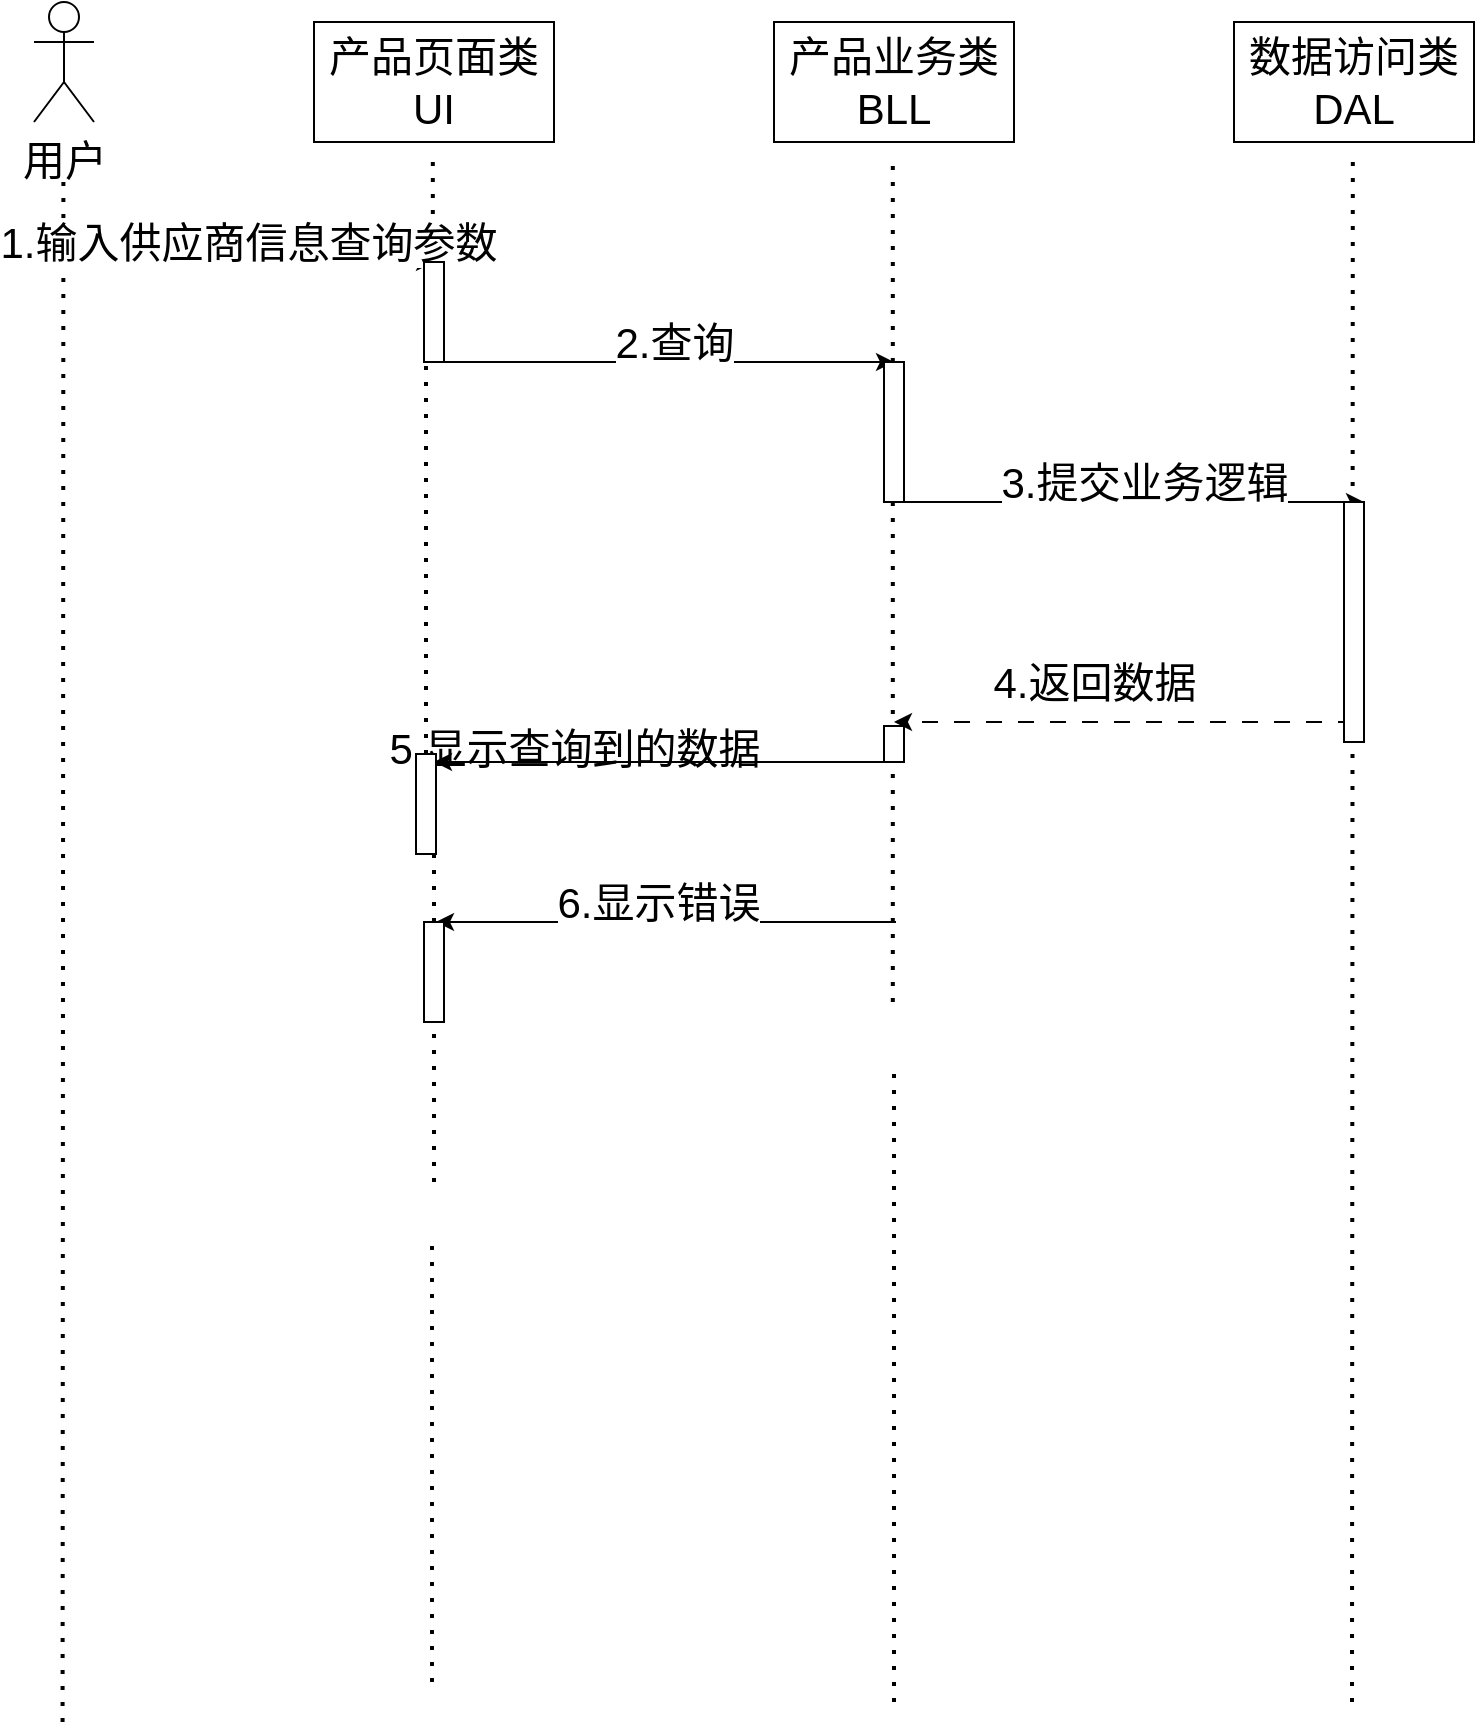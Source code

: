 <mxfile version="24.4.7" type="github">
  <diagram name="第 1 页" id="HnMXz_LL6Je0xyYoDn2D">
    <mxGraphModel dx="1501" dy="826" grid="1" gridSize="10" guides="1" tooltips="1" connect="1" arrows="1" fold="1" page="1" pageScale="1" pageWidth="827" pageHeight="1169" math="0" shadow="0">
      <root>
        <mxCell id="0" />
        <mxCell id="1" parent="0" />
        <mxCell id="FBOplhWMZ7j2H6tYudXU-1" value="用户" style="shape=umlActor;verticalLabelPosition=bottom;verticalAlign=top;html=1;outlineConnect=0;fontSize=21;" vertex="1" parent="1">
          <mxGeometry x="120" y="110" width="30" height="60" as="geometry" />
        </mxCell>
        <mxCell id="FBOplhWMZ7j2H6tYudXU-2" value="产品页面类UI" style="rounded=0;whiteSpace=wrap;html=1;fontSize=21;" vertex="1" parent="1">
          <mxGeometry x="260" y="120" width="120" height="60" as="geometry" />
        </mxCell>
        <mxCell id="FBOplhWMZ7j2H6tYudXU-3" value="产品业务类BLL" style="rounded=0;whiteSpace=wrap;html=1;fontSize=21;" vertex="1" parent="1">
          <mxGeometry x="490" y="120" width="120" height="60" as="geometry" />
        </mxCell>
        <mxCell id="FBOplhWMZ7j2H6tYudXU-4" value="数据访问类DAL" style="rounded=0;whiteSpace=wrap;html=1;fontSize=21;" vertex="1" parent="1">
          <mxGeometry x="720" y="120" width="120" height="60" as="geometry" />
        </mxCell>
        <mxCell id="FBOplhWMZ7j2H6tYudXU-5" value="" style="endArrow=none;dashed=1;html=1;dashPattern=1 3;strokeWidth=2;rounded=0;" edge="1" parent="1">
          <mxGeometry width="50" height="50" relative="1" as="geometry">
            <mxPoint x="134.29" y="970" as="sourcePoint" />
            <mxPoint x="134.7" y="200" as="targetPoint" />
          </mxGeometry>
        </mxCell>
        <mxCell id="FBOplhWMZ7j2H6tYudXU-6" value="" style="endArrow=none;dashed=1;html=1;dashPattern=1 3;strokeWidth=2;rounded=0;fontSize=21;" edge="1" parent="1" source="FBOplhWMZ7j2H6tYudXU-40">
          <mxGeometry width="50" height="50" relative="1" as="geometry">
            <mxPoint x="319" y="950" as="sourcePoint" />
            <mxPoint x="319.41" y="190" as="targetPoint" />
          </mxGeometry>
        </mxCell>
        <mxCell id="FBOplhWMZ7j2H6tYudXU-7" value="" style="endArrow=none;dashed=1;html=1;dashPattern=1 3;strokeWidth=2;rounded=0;fontSize=21;" edge="1" parent="1">
          <mxGeometry width="50" height="50" relative="1" as="geometry">
            <mxPoint x="549.41" y="610.0" as="sourcePoint" />
            <mxPoint x="549.41" y="190" as="targetPoint" />
          </mxGeometry>
        </mxCell>
        <mxCell id="FBOplhWMZ7j2H6tYudXU-8" value="" style="endArrow=none;dashed=1;html=1;dashPattern=1 3;strokeWidth=2;rounded=0;" edge="1" parent="1">
          <mxGeometry width="50" height="50" relative="1" as="geometry">
            <mxPoint x="779" y="960" as="sourcePoint" />
            <mxPoint x="779.41" y="190" as="targetPoint" />
          </mxGeometry>
        </mxCell>
        <mxCell id="FBOplhWMZ7j2H6tYudXU-9" value="" style="endArrow=classic;html=1;rounded=0;fontSize=21;" edge="1" parent="1">
          <mxGeometry width="50" height="50" relative="1" as="geometry">
            <mxPoint x="130" y="240" as="sourcePoint" />
            <mxPoint x="320" y="240" as="targetPoint" />
          </mxGeometry>
        </mxCell>
        <mxCell id="FBOplhWMZ7j2H6tYudXU-10" value="1.输入供应商信息查询参数" style="edgeLabel;html=1;align=center;verticalAlign=middle;resizable=0;points=[];fontSize=21;" vertex="1" connectable="0" parent="FBOplhWMZ7j2H6tYudXU-9">
          <mxGeometry x="0.018" y="-2" relative="1" as="geometry">
            <mxPoint y="-12" as="offset" />
          </mxGeometry>
        </mxCell>
        <mxCell id="FBOplhWMZ7j2H6tYudXU-11" value="" style="endArrow=classic;html=1;rounded=0;fontSize=21;" edge="1" parent="1">
          <mxGeometry width="50" height="50" relative="1" as="geometry">
            <mxPoint x="320" y="290" as="sourcePoint" />
            <mxPoint x="550" y="290" as="targetPoint" />
          </mxGeometry>
        </mxCell>
        <mxCell id="FBOplhWMZ7j2H6tYudXU-12" value="2.查询" style="edgeLabel;html=1;align=center;verticalAlign=middle;resizable=0;points=[];fontSize=21;" vertex="1" connectable="0" parent="FBOplhWMZ7j2H6tYudXU-11">
          <mxGeometry x="0.412" y="-4" relative="1" as="geometry">
            <mxPoint x="-43" y="-14" as="offset" />
          </mxGeometry>
        </mxCell>
        <mxCell id="FBOplhWMZ7j2H6tYudXU-18" value="" style="endArrow=classic;html=1;rounded=0;fontSize=21;" edge="1" parent="1">
          <mxGeometry width="50" height="50" relative="1" as="geometry">
            <mxPoint x="555" y="360" as="sourcePoint" />
            <mxPoint x="785" y="360" as="targetPoint" />
            <Array as="points">
              <mxPoint x="655" y="360" />
            </Array>
          </mxGeometry>
        </mxCell>
        <mxCell id="FBOplhWMZ7j2H6tYudXU-19" value="3.提交业务逻辑" style="edgeLabel;html=1;align=center;verticalAlign=middle;resizable=0;points=[];fontSize=21;" vertex="1" connectable="0" parent="FBOplhWMZ7j2H6tYudXU-18">
          <mxGeometry x="0.436" y="-3" relative="1" as="geometry">
            <mxPoint x="-45" y="-13" as="offset" />
          </mxGeometry>
        </mxCell>
        <mxCell id="FBOplhWMZ7j2H6tYudXU-25" value="" style="endArrow=classic;html=1;rounded=0;fontSize=21;" edge="1" parent="1">
          <mxGeometry width="50" height="50" relative="1" as="geometry">
            <mxPoint x="550" y="490.0" as="sourcePoint" />
            <mxPoint x="320" y="490.0" as="targetPoint" />
          </mxGeometry>
        </mxCell>
        <mxCell id="FBOplhWMZ7j2H6tYudXU-26" value="" style="endArrow=classic;html=1;rounded=0;dashed=1;dashPattern=8 8;fontSize=21;" edge="1" parent="1">
          <mxGeometry width="50" height="50" relative="1" as="geometry">
            <mxPoint x="780" y="470.0" as="sourcePoint" />
            <mxPoint x="550" y="470.0" as="targetPoint" />
          </mxGeometry>
        </mxCell>
        <mxCell id="FBOplhWMZ7j2H6tYudXU-27" value="4.返回数据" style="edgeLabel;html=1;align=center;verticalAlign=middle;resizable=0;points=[];fontSize=21;" vertex="1" connectable="0" parent="FBOplhWMZ7j2H6tYudXU-26">
          <mxGeometry x="0.243" y="-1" relative="1" as="geometry">
            <mxPoint x="13" y="-19" as="offset" />
          </mxGeometry>
        </mxCell>
        <mxCell id="FBOplhWMZ7j2H6tYudXU-28" value="5.显示查询到的数据" style="text;html=1;align=center;verticalAlign=middle;resizable=0;points=[];autosize=1;strokeColor=none;fillColor=none;fontSize=21;" vertex="1" parent="1">
          <mxGeometry x="285" y="463" width="210" height="40" as="geometry" />
        </mxCell>
        <mxCell id="FBOplhWMZ7j2H6tYudXU-35" value="" style="endArrow=classic;html=1;rounded=0;fontSize=21;" edge="1" parent="1">
          <mxGeometry width="50" height="50" relative="1" as="geometry">
            <mxPoint x="551" y="570.0" as="sourcePoint" />
            <mxPoint x="321" y="570.0" as="targetPoint" />
          </mxGeometry>
        </mxCell>
        <mxCell id="FBOplhWMZ7j2H6tYudXU-36" value="6.显示错误" style="edgeLabel;html=1;align=center;verticalAlign=middle;resizable=0;points=[];fontSize=21;" vertex="1" connectable="0" parent="FBOplhWMZ7j2H6tYudXU-35">
          <mxGeometry x="0.584" y="3" relative="1" as="geometry">
            <mxPoint x="63" y="-13" as="offset" />
          </mxGeometry>
        </mxCell>
        <mxCell id="FBOplhWMZ7j2H6tYudXU-39" value="" style="endArrow=none;dashed=1;html=1;dashPattern=1 3;strokeWidth=2;rounded=0;fontSize=21;" edge="1" parent="1" source="FBOplhWMZ7j2H6tYudXU-55" target="FBOplhWMZ7j2H6tYudXU-40">
          <mxGeometry width="50" height="50" relative="1" as="geometry">
            <mxPoint x="319" y="950" as="sourcePoint" />
            <mxPoint x="319.41" y="190" as="targetPoint" />
          </mxGeometry>
        </mxCell>
        <mxCell id="FBOplhWMZ7j2H6tYudXU-40" value="" style="html=1;points=[[0,0,0,0,5],[0,1,0,0,-5],[1,0,0,0,5],[1,1,0,0,-5]];perimeter=orthogonalPerimeter;outlineConnect=0;targetShapes=umlLifeline;portConstraint=eastwest;newEdgeStyle={&quot;curved&quot;:0,&quot;rounded&quot;:0};fontSize=21;" vertex="1" parent="1">
          <mxGeometry x="315" y="240" width="10" height="50" as="geometry" />
        </mxCell>
        <mxCell id="FBOplhWMZ7j2H6tYudXU-41" value="" style="html=1;points=[[0,0,0,0,5],[0,1,0,0,-5],[1,0,0,0,5],[1,1,0,0,-5]];perimeter=orthogonalPerimeter;outlineConnect=0;targetShapes=umlLifeline;portConstraint=eastwest;newEdgeStyle={&quot;curved&quot;:0,&quot;rounded&quot;:0};fontSize=21;" vertex="1" parent="1">
          <mxGeometry x="545" y="290" width="10" height="70" as="geometry" />
        </mxCell>
        <mxCell id="FBOplhWMZ7j2H6tYudXU-43" value="" style="html=1;points=[[0,0,0,0,5],[0,1,0,0,-5],[1,0,0,0,5],[1,1,0,0,-5]];perimeter=orthogonalPerimeter;outlineConnect=0;targetShapes=umlLifeline;portConstraint=eastwest;newEdgeStyle={&quot;curved&quot;:0,&quot;rounded&quot;:0};fontSize=21;" vertex="1" parent="1">
          <mxGeometry x="545" y="472" width="10" height="18" as="geometry" />
        </mxCell>
        <mxCell id="FBOplhWMZ7j2H6tYudXU-47" value="" style="endArrow=none;dashed=1;html=1;dashPattern=1 3;strokeWidth=2;rounded=0;" edge="1" parent="1">
          <mxGeometry width="50" height="50" relative="1" as="geometry">
            <mxPoint x="319" y="950" as="sourcePoint" />
            <mxPoint x="319" y="730.0" as="targetPoint" />
          </mxGeometry>
        </mxCell>
        <mxCell id="FBOplhWMZ7j2H6tYudXU-42" value="" style="html=1;points=[[0,0,0,0,5],[0,1,0,0,-5],[1,0,0,0,5],[1,1,0,0,-5]];perimeter=orthogonalPerimeter;outlineConnect=0;targetShapes=umlLifeline;portConstraint=eastwest;newEdgeStyle={&quot;curved&quot;:0,&quot;rounded&quot;:0};fontSize=21;" vertex="1" parent="1">
          <mxGeometry x="775" y="360" width="10" height="120" as="geometry" />
        </mxCell>
        <mxCell id="FBOplhWMZ7j2H6tYudXU-54" value="" style="endArrow=none;dashed=1;html=1;dashPattern=1 3;strokeWidth=2;rounded=0;fontSize=21;" edge="1" parent="1" source="FBOplhWMZ7j2H6tYudXU-62" target="FBOplhWMZ7j2H6tYudXU-55">
          <mxGeometry width="50" height="50" relative="1" as="geometry">
            <mxPoint x="320" y="700.0" as="sourcePoint" />
            <mxPoint x="320" y="290" as="targetPoint" />
          </mxGeometry>
        </mxCell>
        <mxCell id="FBOplhWMZ7j2H6tYudXU-55" value="" style="html=1;points=[[0,0,0,0,5],[0,1,0,0,-5],[1,0,0,0,5],[1,1,0,0,-5]];perimeter=orthogonalPerimeter;outlineConnect=0;targetShapes=umlLifeline;portConstraint=eastwest;newEdgeStyle={&quot;curved&quot;:0,&quot;rounded&quot;:0};fontSize=21;" vertex="1" parent="1">
          <mxGeometry x="311" y="486" width="10" height="50" as="geometry" />
        </mxCell>
        <mxCell id="FBOplhWMZ7j2H6tYudXU-57" value="" style="endArrow=none;dashed=1;html=1;dashPattern=1 3;strokeWidth=2;rounded=0;" edge="1" parent="1">
          <mxGeometry width="50" height="50" relative="1" as="geometry">
            <mxPoint x="550" y="960" as="sourcePoint" />
            <mxPoint x="550" y="640.0" as="targetPoint" />
          </mxGeometry>
        </mxCell>
        <mxCell id="FBOplhWMZ7j2H6tYudXU-61" value="" style="endArrow=none;dashed=1;html=1;dashPattern=1 3;strokeWidth=2;rounded=0;fontSize=21;" edge="1" parent="1" target="FBOplhWMZ7j2H6tYudXU-62">
          <mxGeometry width="50" height="50" relative="1" as="geometry">
            <mxPoint x="320" y="700.0" as="sourcePoint" />
            <mxPoint x="320" y="536" as="targetPoint" />
          </mxGeometry>
        </mxCell>
        <mxCell id="FBOplhWMZ7j2H6tYudXU-62" value="" style="html=1;points=[[0,0,0,0,5],[0,1,0,0,-5],[1,0,0,0,5],[1,1,0,0,-5]];perimeter=orthogonalPerimeter;outlineConnect=0;targetShapes=umlLifeline;portConstraint=eastwest;newEdgeStyle={&quot;curved&quot;:0,&quot;rounded&quot;:0};fontSize=21;" vertex="1" parent="1">
          <mxGeometry x="315" y="570" width="10" height="50" as="geometry" />
        </mxCell>
      </root>
    </mxGraphModel>
  </diagram>
</mxfile>
